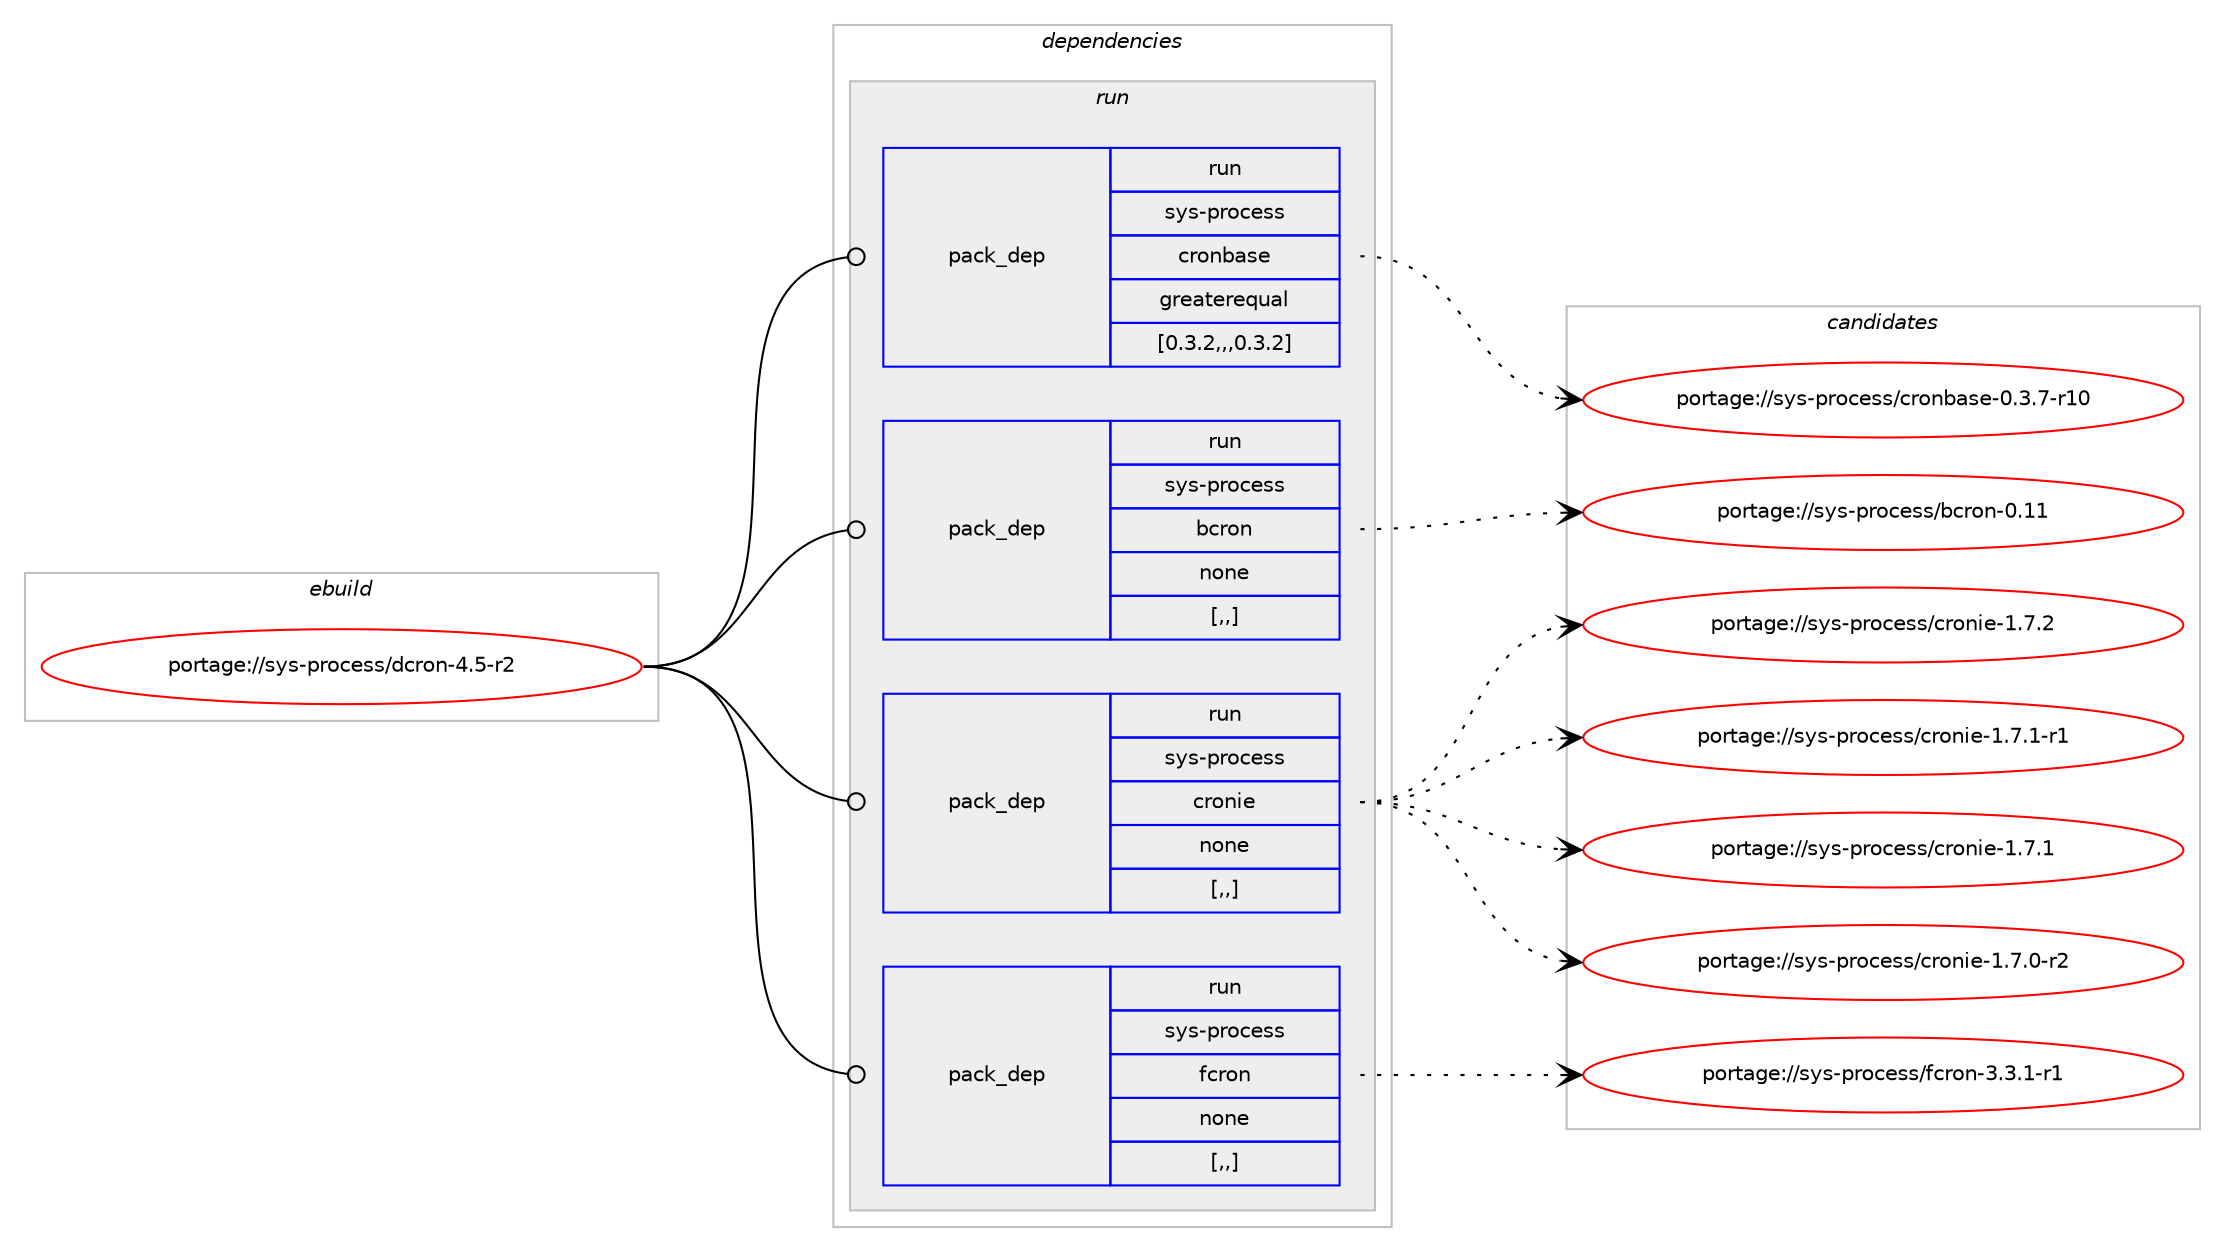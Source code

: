 digraph prolog {

# *************
# Graph options
# *************

newrank=true;
concentrate=true;
compound=true;
graph [rankdir=LR,fontname=Helvetica,fontsize=10,ranksep=1.5];#, ranksep=2.5, nodesep=0.2];
edge  [arrowhead=vee];
node  [fontname=Helvetica,fontsize=10];

# **********
# The ebuild
# **********

subgraph cluster_leftcol {
color=gray;
label=<<i>ebuild</i>>;
id [label="portage://sys-process/dcron-4.5-r2", color=red, width=4, href="../sys-process/dcron-4.5-r2.svg"];
}

# ****************
# The dependencies
# ****************

subgraph cluster_midcol {
color=gray;
label=<<i>dependencies</i>>;
subgraph cluster_compile {
fillcolor="#eeeeee";
style=filled;
label=<<i>compile</i>>;
}
subgraph cluster_compileandrun {
fillcolor="#eeeeee";
style=filled;
label=<<i>compile and run</i>>;
}
subgraph cluster_run {
fillcolor="#eeeeee";
style=filled;
label=<<i>run</i>>;
subgraph pack18583 {
dependency29698 [label=<<TABLE BORDER="0" CELLBORDER="1" CELLSPACING="0" CELLPADDING="4" WIDTH="220"><TR><TD ROWSPAN="6" CELLPADDING="30">pack_dep</TD></TR><TR><TD WIDTH="110">run</TD></TR><TR><TD>sys-process</TD></TR><TR><TD>cronbase</TD></TR><TR><TD>greaterequal</TD></TR><TR><TD>[0.3.2,,,0.3.2]</TD></TR></TABLE>>, shape=none, color=blue];
}
id:e -> dependency29698:w [weight=20,style="solid",arrowhead="odot"];
subgraph pack18584 {
dependency29699 [label=<<TABLE BORDER="0" CELLBORDER="1" CELLSPACING="0" CELLPADDING="4" WIDTH="220"><TR><TD ROWSPAN="6" CELLPADDING="30">pack_dep</TD></TR><TR><TD WIDTH="110">run</TD></TR><TR><TD>sys-process</TD></TR><TR><TD>bcron</TD></TR><TR><TD>none</TD></TR><TR><TD>[,,]</TD></TR></TABLE>>, shape=none, color=blue];
}
id:e -> dependency29699:w [weight=20,style="solid",arrowhead="odot"];
subgraph pack18585 {
dependency29700 [label=<<TABLE BORDER="0" CELLBORDER="1" CELLSPACING="0" CELLPADDING="4" WIDTH="220"><TR><TD ROWSPAN="6" CELLPADDING="30">pack_dep</TD></TR><TR><TD WIDTH="110">run</TD></TR><TR><TD>sys-process</TD></TR><TR><TD>cronie</TD></TR><TR><TD>none</TD></TR><TR><TD>[,,]</TD></TR></TABLE>>, shape=none, color=blue];
}
id:e -> dependency29700:w [weight=20,style="solid",arrowhead="odot"];
subgraph pack18586 {
dependency29701 [label=<<TABLE BORDER="0" CELLBORDER="1" CELLSPACING="0" CELLPADDING="4" WIDTH="220"><TR><TD ROWSPAN="6" CELLPADDING="30">pack_dep</TD></TR><TR><TD WIDTH="110">run</TD></TR><TR><TD>sys-process</TD></TR><TR><TD>fcron</TD></TR><TR><TD>none</TD></TR><TR><TD>[,,]</TD></TR></TABLE>>, shape=none, color=blue];
}
id:e -> dependency29701:w [weight=20,style="solid",arrowhead="odot"];
}
}

# **************
# The candidates
# **************

subgraph cluster_choices {
rank=same;
color=gray;
label=<<i>candidates</i>>;

subgraph choice18583 {
color=black;
nodesep=1;
choice115121115451121141119910111511547991141111109897115101454846514655451144948 [label="portage://sys-process/cronbase-0.3.7-r10", color=red, width=4,href="../sys-process/cronbase-0.3.7-r10.svg"];
dependency29698:e -> choice115121115451121141119910111511547991141111109897115101454846514655451144948:w [style=dotted,weight="100"];
}
subgraph choice18584 {
color=black;
nodesep=1;
choice11512111545112114111991011151154798991141111104548464949 [label="portage://sys-process/bcron-0.11", color=red, width=4,href="../sys-process/bcron-0.11.svg"];
dependency29699:e -> choice11512111545112114111991011151154798991141111104548464949:w [style=dotted,weight="100"];
}
subgraph choice18585 {
color=black;
nodesep=1;
choice11512111545112114111991011151154799114111110105101454946554650 [label="portage://sys-process/cronie-1.7.2", color=red, width=4,href="../sys-process/cronie-1.7.2.svg"];
choice115121115451121141119910111511547991141111101051014549465546494511449 [label="portage://sys-process/cronie-1.7.1-r1", color=red, width=4,href="../sys-process/cronie-1.7.1-r1.svg"];
choice11512111545112114111991011151154799114111110105101454946554649 [label="portage://sys-process/cronie-1.7.1", color=red, width=4,href="../sys-process/cronie-1.7.1.svg"];
choice115121115451121141119910111511547991141111101051014549465546484511450 [label="portage://sys-process/cronie-1.7.0-r2", color=red, width=4,href="../sys-process/cronie-1.7.0-r2.svg"];
dependency29700:e -> choice11512111545112114111991011151154799114111110105101454946554650:w [style=dotted,weight="100"];
dependency29700:e -> choice115121115451121141119910111511547991141111101051014549465546494511449:w [style=dotted,weight="100"];
dependency29700:e -> choice11512111545112114111991011151154799114111110105101454946554649:w [style=dotted,weight="100"];
dependency29700:e -> choice115121115451121141119910111511547991141111101051014549465546484511450:w [style=dotted,weight="100"];
}
subgraph choice18586 {
color=black;
nodesep=1;
choice115121115451121141119910111511547102991141111104551465146494511449 [label="portage://sys-process/fcron-3.3.1-r1", color=red, width=4,href="../sys-process/fcron-3.3.1-r1.svg"];
dependency29701:e -> choice115121115451121141119910111511547102991141111104551465146494511449:w [style=dotted,weight="100"];
}
}

}
